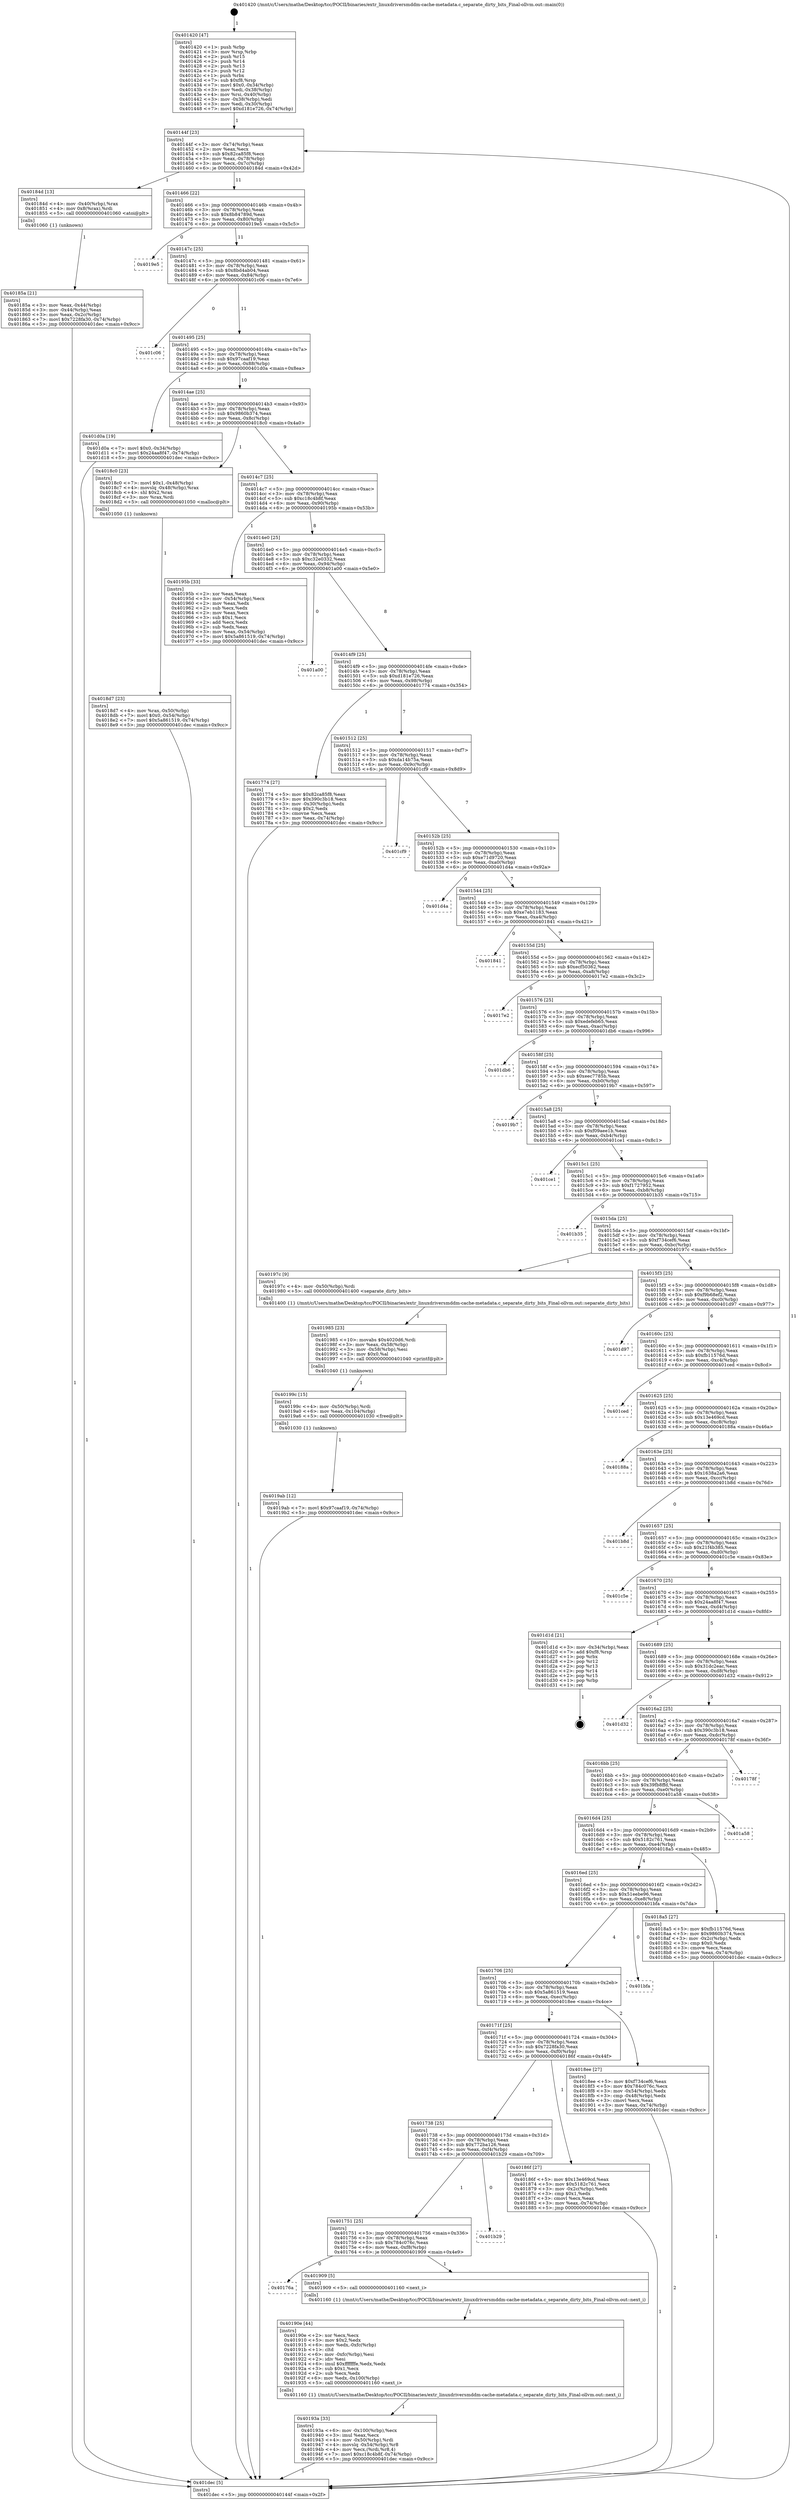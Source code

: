 digraph "0x401420" {
  label = "0x401420 (/mnt/c/Users/mathe/Desktop/tcc/POCII/binaries/extr_linuxdriversmddm-cache-metadata.c_separate_dirty_bits_Final-ollvm.out::main(0))"
  labelloc = "t"
  node[shape=record]

  Entry [label="",width=0.3,height=0.3,shape=circle,fillcolor=black,style=filled]
  "0x40144f" [label="{
     0x40144f [23]\l
     | [instrs]\l
     &nbsp;&nbsp;0x40144f \<+3\>: mov -0x74(%rbp),%eax\l
     &nbsp;&nbsp;0x401452 \<+2\>: mov %eax,%ecx\l
     &nbsp;&nbsp;0x401454 \<+6\>: sub $0x82ca85f8,%ecx\l
     &nbsp;&nbsp;0x40145a \<+3\>: mov %eax,-0x78(%rbp)\l
     &nbsp;&nbsp;0x40145d \<+3\>: mov %ecx,-0x7c(%rbp)\l
     &nbsp;&nbsp;0x401460 \<+6\>: je 000000000040184d \<main+0x42d\>\l
  }"]
  "0x40184d" [label="{
     0x40184d [13]\l
     | [instrs]\l
     &nbsp;&nbsp;0x40184d \<+4\>: mov -0x40(%rbp),%rax\l
     &nbsp;&nbsp;0x401851 \<+4\>: mov 0x8(%rax),%rdi\l
     &nbsp;&nbsp;0x401855 \<+5\>: call 0000000000401060 \<atoi@plt\>\l
     | [calls]\l
     &nbsp;&nbsp;0x401060 \{1\} (unknown)\l
  }"]
  "0x401466" [label="{
     0x401466 [22]\l
     | [instrs]\l
     &nbsp;&nbsp;0x401466 \<+5\>: jmp 000000000040146b \<main+0x4b\>\l
     &nbsp;&nbsp;0x40146b \<+3\>: mov -0x78(%rbp),%eax\l
     &nbsp;&nbsp;0x40146e \<+5\>: sub $0x8b84789d,%eax\l
     &nbsp;&nbsp;0x401473 \<+3\>: mov %eax,-0x80(%rbp)\l
     &nbsp;&nbsp;0x401476 \<+6\>: je 00000000004019e5 \<main+0x5c5\>\l
  }"]
  Exit [label="",width=0.3,height=0.3,shape=circle,fillcolor=black,style=filled,peripheries=2]
  "0x4019e5" [label="{
     0x4019e5\l
  }", style=dashed]
  "0x40147c" [label="{
     0x40147c [25]\l
     | [instrs]\l
     &nbsp;&nbsp;0x40147c \<+5\>: jmp 0000000000401481 \<main+0x61\>\l
     &nbsp;&nbsp;0x401481 \<+3\>: mov -0x78(%rbp),%eax\l
     &nbsp;&nbsp;0x401484 \<+5\>: sub $0x8bd4ab04,%eax\l
     &nbsp;&nbsp;0x401489 \<+6\>: mov %eax,-0x84(%rbp)\l
     &nbsp;&nbsp;0x40148f \<+6\>: je 0000000000401c06 \<main+0x7e6\>\l
  }"]
  "0x4019ab" [label="{
     0x4019ab [12]\l
     | [instrs]\l
     &nbsp;&nbsp;0x4019ab \<+7\>: movl $0x97caaf19,-0x74(%rbp)\l
     &nbsp;&nbsp;0x4019b2 \<+5\>: jmp 0000000000401dec \<main+0x9cc\>\l
  }"]
  "0x401c06" [label="{
     0x401c06\l
  }", style=dashed]
  "0x401495" [label="{
     0x401495 [25]\l
     | [instrs]\l
     &nbsp;&nbsp;0x401495 \<+5\>: jmp 000000000040149a \<main+0x7a\>\l
     &nbsp;&nbsp;0x40149a \<+3\>: mov -0x78(%rbp),%eax\l
     &nbsp;&nbsp;0x40149d \<+5\>: sub $0x97caaf19,%eax\l
     &nbsp;&nbsp;0x4014a2 \<+6\>: mov %eax,-0x88(%rbp)\l
     &nbsp;&nbsp;0x4014a8 \<+6\>: je 0000000000401d0a \<main+0x8ea\>\l
  }"]
  "0x40199c" [label="{
     0x40199c [15]\l
     | [instrs]\l
     &nbsp;&nbsp;0x40199c \<+4\>: mov -0x50(%rbp),%rdi\l
     &nbsp;&nbsp;0x4019a0 \<+6\>: mov %eax,-0x104(%rbp)\l
     &nbsp;&nbsp;0x4019a6 \<+5\>: call 0000000000401030 \<free@plt\>\l
     | [calls]\l
     &nbsp;&nbsp;0x401030 \{1\} (unknown)\l
  }"]
  "0x401d0a" [label="{
     0x401d0a [19]\l
     | [instrs]\l
     &nbsp;&nbsp;0x401d0a \<+7\>: movl $0x0,-0x34(%rbp)\l
     &nbsp;&nbsp;0x401d11 \<+7\>: movl $0x24aa8f47,-0x74(%rbp)\l
     &nbsp;&nbsp;0x401d18 \<+5\>: jmp 0000000000401dec \<main+0x9cc\>\l
  }"]
  "0x4014ae" [label="{
     0x4014ae [25]\l
     | [instrs]\l
     &nbsp;&nbsp;0x4014ae \<+5\>: jmp 00000000004014b3 \<main+0x93\>\l
     &nbsp;&nbsp;0x4014b3 \<+3\>: mov -0x78(%rbp),%eax\l
     &nbsp;&nbsp;0x4014b6 \<+5\>: sub $0x9860b374,%eax\l
     &nbsp;&nbsp;0x4014bb \<+6\>: mov %eax,-0x8c(%rbp)\l
     &nbsp;&nbsp;0x4014c1 \<+6\>: je 00000000004018c0 \<main+0x4a0\>\l
  }"]
  "0x401985" [label="{
     0x401985 [23]\l
     | [instrs]\l
     &nbsp;&nbsp;0x401985 \<+10\>: movabs $0x4020d6,%rdi\l
     &nbsp;&nbsp;0x40198f \<+3\>: mov %eax,-0x58(%rbp)\l
     &nbsp;&nbsp;0x401992 \<+3\>: mov -0x58(%rbp),%esi\l
     &nbsp;&nbsp;0x401995 \<+2\>: mov $0x0,%al\l
     &nbsp;&nbsp;0x401997 \<+5\>: call 0000000000401040 \<printf@plt\>\l
     | [calls]\l
     &nbsp;&nbsp;0x401040 \{1\} (unknown)\l
  }"]
  "0x4018c0" [label="{
     0x4018c0 [23]\l
     | [instrs]\l
     &nbsp;&nbsp;0x4018c0 \<+7\>: movl $0x1,-0x48(%rbp)\l
     &nbsp;&nbsp;0x4018c7 \<+4\>: movslq -0x48(%rbp),%rax\l
     &nbsp;&nbsp;0x4018cb \<+4\>: shl $0x2,%rax\l
     &nbsp;&nbsp;0x4018cf \<+3\>: mov %rax,%rdi\l
     &nbsp;&nbsp;0x4018d2 \<+5\>: call 0000000000401050 \<malloc@plt\>\l
     | [calls]\l
     &nbsp;&nbsp;0x401050 \{1\} (unknown)\l
  }"]
  "0x4014c7" [label="{
     0x4014c7 [25]\l
     | [instrs]\l
     &nbsp;&nbsp;0x4014c7 \<+5\>: jmp 00000000004014cc \<main+0xac\>\l
     &nbsp;&nbsp;0x4014cc \<+3\>: mov -0x78(%rbp),%eax\l
     &nbsp;&nbsp;0x4014cf \<+5\>: sub $0xc18c4b8f,%eax\l
     &nbsp;&nbsp;0x4014d4 \<+6\>: mov %eax,-0x90(%rbp)\l
     &nbsp;&nbsp;0x4014da \<+6\>: je 000000000040195b \<main+0x53b\>\l
  }"]
  "0x40193a" [label="{
     0x40193a [33]\l
     | [instrs]\l
     &nbsp;&nbsp;0x40193a \<+6\>: mov -0x100(%rbp),%ecx\l
     &nbsp;&nbsp;0x401940 \<+3\>: imul %eax,%ecx\l
     &nbsp;&nbsp;0x401943 \<+4\>: mov -0x50(%rbp),%rdi\l
     &nbsp;&nbsp;0x401947 \<+4\>: movslq -0x54(%rbp),%r8\l
     &nbsp;&nbsp;0x40194b \<+4\>: mov %ecx,(%rdi,%r8,4)\l
     &nbsp;&nbsp;0x40194f \<+7\>: movl $0xc18c4b8f,-0x74(%rbp)\l
     &nbsp;&nbsp;0x401956 \<+5\>: jmp 0000000000401dec \<main+0x9cc\>\l
  }"]
  "0x40195b" [label="{
     0x40195b [33]\l
     | [instrs]\l
     &nbsp;&nbsp;0x40195b \<+2\>: xor %eax,%eax\l
     &nbsp;&nbsp;0x40195d \<+3\>: mov -0x54(%rbp),%ecx\l
     &nbsp;&nbsp;0x401960 \<+2\>: mov %eax,%edx\l
     &nbsp;&nbsp;0x401962 \<+2\>: sub %ecx,%edx\l
     &nbsp;&nbsp;0x401964 \<+2\>: mov %eax,%ecx\l
     &nbsp;&nbsp;0x401966 \<+3\>: sub $0x1,%ecx\l
     &nbsp;&nbsp;0x401969 \<+2\>: add %ecx,%edx\l
     &nbsp;&nbsp;0x40196b \<+2\>: sub %edx,%eax\l
     &nbsp;&nbsp;0x40196d \<+3\>: mov %eax,-0x54(%rbp)\l
     &nbsp;&nbsp;0x401970 \<+7\>: movl $0x5a861519,-0x74(%rbp)\l
     &nbsp;&nbsp;0x401977 \<+5\>: jmp 0000000000401dec \<main+0x9cc\>\l
  }"]
  "0x4014e0" [label="{
     0x4014e0 [25]\l
     | [instrs]\l
     &nbsp;&nbsp;0x4014e0 \<+5\>: jmp 00000000004014e5 \<main+0xc5\>\l
     &nbsp;&nbsp;0x4014e5 \<+3\>: mov -0x78(%rbp),%eax\l
     &nbsp;&nbsp;0x4014e8 \<+5\>: sub $0xc32e0332,%eax\l
     &nbsp;&nbsp;0x4014ed \<+6\>: mov %eax,-0x94(%rbp)\l
     &nbsp;&nbsp;0x4014f3 \<+6\>: je 0000000000401a00 \<main+0x5e0\>\l
  }"]
  "0x40190e" [label="{
     0x40190e [44]\l
     | [instrs]\l
     &nbsp;&nbsp;0x40190e \<+2\>: xor %ecx,%ecx\l
     &nbsp;&nbsp;0x401910 \<+5\>: mov $0x2,%edx\l
     &nbsp;&nbsp;0x401915 \<+6\>: mov %edx,-0xfc(%rbp)\l
     &nbsp;&nbsp;0x40191b \<+1\>: cltd\l
     &nbsp;&nbsp;0x40191c \<+6\>: mov -0xfc(%rbp),%esi\l
     &nbsp;&nbsp;0x401922 \<+2\>: idiv %esi\l
     &nbsp;&nbsp;0x401924 \<+6\>: imul $0xfffffffe,%edx,%edx\l
     &nbsp;&nbsp;0x40192a \<+3\>: sub $0x1,%ecx\l
     &nbsp;&nbsp;0x40192d \<+2\>: sub %ecx,%edx\l
     &nbsp;&nbsp;0x40192f \<+6\>: mov %edx,-0x100(%rbp)\l
     &nbsp;&nbsp;0x401935 \<+5\>: call 0000000000401160 \<next_i\>\l
     | [calls]\l
     &nbsp;&nbsp;0x401160 \{1\} (/mnt/c/Users/mathe/Desktop/tcc/POCII/binaries/extr_linuxdriversmddm-cache-metadata.c_separate_dirty_bits_Final-ollvm.out::next_i)\l
  }"]
  "0x401a00" [label="{
     0x401a00\l
  }", style=dashed]
  "0x4014f9" [label="{
     0x4014f9 [25]\l
     | [instrs]\l
     &nbsp;&nbsp;0x4014f9 \<+5\>: jmp 00000000004014fe \<main+0xde\>\l
     &nbsp;&nbsp;0x4014fe \<+3\>: mov -0x78(%rbp),%eax\l
     &nbsp;&nbsp;0x401501 \<+5\>: sub $0xd181e726,%eax\l
     &nbsp;&nbsp;0x401506 \<+6\>: mov %eax,-0x98(%rbp)\l
     &nbsp;&nbsp;0x40150c \<+6\>: je 0000000000401774 \<main+0x354\>\l
  }"]
  "0x40176a" [label="{
     0x40176a\l
  }", style=dashed]
  "0x401774" [label="{
     0x401774 [27]\l
     | [instrs]\l
     &nbsp;&nbsp;0x401774 \<+5\>: mov $0x82ca85f8,%eax\l
     &nbsp;&nbsp;0x401779 \<+5\>: mov $0x390c3b18,%ecx\l
     &nbsp;&nbsp;0x40177e \<+3\>: mov -0x30(%rbp),%edx\l
     &nbsp;&nbsp;0x401781 \<+3\>: cmp $0x2,%edx\l
     &nbsp;&nbsp;0x401784 \<+3\>: cmovne %ecx,%eax\l
     &nbsp;&nbsp;0x401787 \<+3\>: mov %eax,-0x74(%rbp)\l
     &nbsp;&nbsp;0x40178a \<+5\>: jmp 0000000000401dec \<main+0x9cc\>\l
  }"]
  "0x401512" [label="{
     0x401512 [25]\l
     | [instrs]\l
     &nbsp;&nbsp;0x401512 \<+5\>: jmp 0000000000401517 \<main+0xf7\>\l
     &nbsp;&nbsp;0x401517 \<+3\>: mov -0x78(%rbp),%eax\l
     &nbsp;&nbsp;0x40151a \<+5\>: sub $0xda14b75a,%eax\l
     &nbsp;&nbsp;0x40151f \<+6\>: mov %eax,-0x9c(%rbp)\l
     &nbsp;&nbsp;0x401525 \<+6\>: je 0000000000401cf9 \<main+0x8d9\>\l
  }"]
  "0x401dec" [label="{
     0x401dec [5]\l
     | [instrs]\l
     &nbsp;&nbsp;0x401dec \<+5\>: jmp 000000000040144f \<main+0x2f\>\l
  }"]
  "0x401420" [label="{
     0x401420 [47]\l
     | [instrs]\l
     &nbsp;&nbsp;0x401420 \<+1\>: push %rbp\l
     &nbsp;&nbsp;0x401421 \<+3\>: mov %rsp,%rbp\l
     &nbsp;&nbsp;0x401424 \<+2\>: push %r15\l
     &nbsp;&nbsp;0x401426 \<+2\>: push %r14\l
     &nbsp;&nbsp;0x401428 \<+2\>: push %r13\l
     &nbsp;&nbsp;0x40142a \<+2\>: push %r12\l
     &nbsp;&nbsp;0x40142c \<+1\>: push %rbx\l
     &nbsp;&nbsp;0x40142d \<+7\>: sub $0xf8,%rsp\l
     &nbsp;&nbsp;0x401434 \<+7\>: movl $0x0,-0x34(%rbp)\l
     &nbsp;&nbsp;0x40143b \<+3\>: mov %edi,-0x38(%rbp)\l
     &nbsp;&nbsp;0x40143e \<+4\>: mov %rsi,-0x40(%rbp)\l
     &nbsp;&nbsp;0x401442 \<+3\>: mov -0x38(%rbp),%edi\l
     &nbsp;&nbsp;0x401445 \<+3\>: mov %edi,-0x30(%rbp)\l
     &nbsp;&nbsp;0x401448 \<+7\>: movl $0xd181e726,-0x74(%rbp)\l
  }"]
  "0x40185a" [label="{
     0x40185a [21]\l
     | [instrs]\l
     &nbsp;&nbsp;0x40185a \<+3\>: mov %eax,-0x44(%rbp)\l
     &nbsp;&nbsp;0x40185d \<+3\>: mov -0x44(%rbp),%eax\l
     &nbsp;&nbsp;0x401860 \<+3\>: mov %eax,-0x2c(%rbp)\l
     &nbsp;&nbsp;0x401863 \<+7\>: movl $0x7228fa30,-0x74(%rbp)\l
     &nbsp;&nbsp;0x40186a \<+5\>: jmp 0000000000401dec \<main+0x9cc\>\l
  }"]
  "0x401909" [label="{
     0x401909 [5]\l
     | [instrs]\l
     &nbsp;&nbsp;0x401909 \<+5\>: call 0000000000401160 \<next_i\>\l
     | [calls]\l
     &nbsp;&nbsp;0x401160 \{1\} (/mnt/c/Users/mathe/Desktop/tcc/POCII/binaries/extr_linuxdriversmddm-cache-metadata.c_separate_dirty_bits_Final-ollvm.out::next_i)\l
  }"]
  "0x401cf9" [label="{
     0x401cf9\l
  }", style=dashed]
  "0x40152b" [label="{
     0x40152b [25]\l
     | [instrs]\l
     &nbsp;&nbsp;0x40152b \<+5\>: jmp 0000000000401530 \<main+0x110\>\l
     &nbsp;&nbsp;0x401530 \<+3\>: mov -0x78(%rbp),%eax\l
     &nbsp;&nbsp;0x401533 \<+5\>: sub $0xe71d9720,%eax\l
     &nbsp;&nbsp;0x401538 \<+6\>: mov %eax,-0xa0(%rbp)\l
     &nbsp;&nbsp;0x40153e \<+6\>: je 0000000000401d4a \<main+0x92a\>\l
  }"]
  "0x401751" [label="{
     0x401751 [25]\l
     | [instrs]\l
     &nbsp;&nbsp;0x401751 \<+5\>: jmp 0000000000401756 \<main+0x336\>\l
     &nbsp;&nbsp;0x401756 \<+3\>: mov -0x78(%rbp),%eax\l
     &nbsp;&nbsp;0x401759 \<+5\>: sub $0x784c076c,%eax\l
     &nbsp;&nbsp;0x40175e \<+6\>: mov %eax,-0xf8(%rbp)\l
     &nbsp;&nbsp;0x401764 \<+6\>: je 0000000000401909 \<main+0x4e9\>\l
  }"]
  "0x401d4a" [label="{
     0x401d4a\l
  }", style=dashed]
  "0x401544" [label="{
     0x401544 [25]\l
     | [instrs]\l
     &nbsp;&nbsp;0x401544 \<+5\>: jmp 0000000000401549 \<main+0x129\>\l
     &nbsp;&nbsp;0x401549 \<+3\>: mov -0x78(%rbp),%eax\l
     &nbsp;&nbsp;0x40154c \<+5\>: sub $0xe7eb1183,%eax\l
     &nbsp;&nbsp;0x401551 \<+6\>: mov %eax,-0xa4(%rbp)\l
     &nbsp;&nbsp;0x401557 \<+6\>: je 0000000000401841 \<main+0x421\>\l
  }"]
  "0x401b29" [label="{
     0x401b29\l
  }", style=dashed]
  "0x401841" [label="{
     0x401841\l
  }", style=dashed]
  "0x40155d" [label="{
     0x40155d [25]\l
     | [instrs]\l
     &nbsp;&nbsp;0x40155d \<+5\>: jmp 0000000000401562 \<main+0x142\>\l
     &nbsp;&nbsp;0x401562 \<+3\>: mov -0x78(%rbp),%eax\l
     &nbsp;&nbsp;0x401565 \<+5\>: sub $0xecf50362,%eax\l
     &nbsp;&nbsp;0x40156a \<+6\>: mov %eax,-0xa8(%rbp)\l
     &nbsp;&nbsp;0x401570 \<+6\>: je 00000000004017e2 \<main+0x3c2\>\l
  }"]
  "0x4018d7" [label="{
     0x4018d7 [23]\l
     | [instrs]\l
     &nbsp;&nbsp;0x4018d7 \<+4\>: mov %rax,-0x50(%rbp)\l
     &nbsp;&nbsp;0x4018db \<+7\>: movl $0x0,-0x54(%rbp)\l
     &nbsp;&nbsp;0x4018e2 \<+7\>: movl $0x5a861519,-0x74(%rbp)\l
     &nbsp;&nbsp;0x4018e9 \<+5\>: jmp 0000000000401dec \<main+0x9cc\>\l
  }"]
  "0x4017e2" [label="{
     0x4017e2\l
  }", style=dashed]
  "0x401576" [label="{
     0x401576 [25]\l
     | [instrs]\l
     &nbsp;&nbsp;0x401576 \<+5\>: jmp 000000000040157b \<main+0x15b\>\l
     &nbsp;&nbsp;0x40157b \<+3\>: mov -0x78(%rbp),%eax\l
     &nbsp;&nbsp;0x40157e \<+5\>: sub $0xedefeb65,%eax\l
     &nbsp;&nbsp;0x401583 \<+6\>: mov %eax,-0xac(%rbp)\l
     &nbsp;&nbsp;0x401589 \<+6\>: je 0000000000401db6 \<main+0x996\>\l
  }"]
  "0x401738" [label="{
     0x401738 [25]\l
     | [instrs]\l
     &nbsp;&nbsp;0x401738 \<+5\>: jmp 000000000040173d \<main+0x31d\>\l
     &nbsp;&nbsp;0x40173d \<+3\>: mov -0x78(%rbp),%eax\l
     &nbsp;&nbsp;0x401740 \<+5\>: sub $0x772ba126,%eax\l
     &nbsp;&nbsp;0x401745 \<+6\>: mov %eax,-0xf4(%rbp)\l
     &nbsp;&nbsp;0x40174b \<+6\>: je 0000000000401b29 \<main+0x709\>\l
  }"]
  "0x401db6" [label="{
     0x401db6\l
  }", style=dashed]
  "0x40158f" [label="{
     0x40158f [25]\l
     | [instrs]\l
     &nbsp;&nbsp;0x40158f \<+5\>: jmp 0000000000401594 \<main+0x174\>\l
     &nbsp;&nbsp;0x401594 \<+3\>: mov -0x78(%rbp),%eax\l
     &nbsp;&nbsp;0x401597 \<+5\>: sub $0xeec7785b,%eax\l
     &nbsp;&nbsp;0x40159c \<+6\>: mov %eax,-0xb0(%rbp)\l
     &nbsp;&nbsp;0x4015a2 \<+6\>: je 00000000004019b7 \<main+0x597\>\l
  }"]
  "0x40186f" [label="{
     0x40186f [27]\l
     | [instrs]\l
     &nbsp;&nbsp;0x40186f \<+5\>: mov $0x13e469cd,%eax\l
     &nbsp;&nbsp;0x401874 \<+5\>: mov $0x5182c761,%ecx\l
     &nbsp;&nbsp;0x401879 \<+3\>: mov -0x2c(%rbp),%edx\l
     &nbsp;&nbsp;0x40187c \<+3\>: cmp $0x1,%edx\l
     &nbsp;&nbsp;0x40187f \<+3\>: cmovl %ecx,%eax\l
     &nbsp;&nbsp;0x401882 \<+3\>: mov %eax,-0x74(%rbp)\l
     &nbsp;&nbsp;0x401885 \<+5\>: jmp 0000000000401dec \<main+0x9cc\>\l
  }"]
  "0x4019b7" [label="{
     0x4019b7\l
  }", style=dashed]
  "0x4015a8" [label="{
     0x4015a8 [25]\l
     | [instrs]\l
     &nbsp;&nbsp;0x4015a8 \<+5\>: jmp 00000000004015ad \<main+0x18d\>\l
     &nbsp;&nbsp;0x4015ad \<+3\>: mov -0x78(%rbp),%eax\l
     &nbsp;&nbsp;0x4015b0 \<+5\>: sub $0xf09aee1b,%eax\l
     &nbsp;&nbsp;0x4015b5 \<+6\>: mov %eax,-0xb4(%rbp)\l
     &nbsp;&nbsp;0x4015bb \<+6\>: je 0000000000401ce1 \<main+0x8c1\>\l
  }"]
  "0x40171f" [label="{
     0x40171f [25]\l
     | [instrs]\l
     &nbsp;&nbsp;0x40171f \<+5\>: jmp 0000000000401724 \<main+0x304\>\l
     &nbsp;&nbsp;0x401724 \<+3\>: mov -0x78(%rbp),%eax\l
     &nbsp;&nbsp;0x401727 \<+5\>: sub $0x7228fa30,%eax\l
     &nbsp;&nbsp;0x40172c \<+6\>: mov %eax,-0xf0(%rbp)\l
     &nbsp;&nbsp;0x401732 \<+6\>: je 000000000040186f \<main+0x44f\>\l
  }"]
  "0x401ce1" [label="{
     0x401ce1\l
  }", style=dashed]
  "0x4015c1" [label="{
     0x4015c1 [25]\l
     | [instrs]\l
     &nbsp;&nbsp;0x4015c1 \<+5\>: jmp 00000000004015c6 \<main+0x1a6\>\l
     &nbsp;&nbsp;0x4015c6 \<+3\>: mov -0x78(%rbp),%eax\l
     &nbsp;&nbsp;0x4015c9 \<+5\>: sub $0xf1727952,%eax\l
     &nbsp;&nbsp;0x4015ce \<+6\>: mov %eax,-0xb8(%rbp)\l
     &nbsp;&nbsp;0x4015d4 \<+6\>: je 0000000000401b35 \<main+0x715\>\l
  }"]
  "0x4018ee" [label="{
     0x4018ee [27]\l
     | [instrs]\l
     &nbsp;&nbsp;0x4018ee \<+5\>: mov $0xf734cef6,%eax\l
     &nbsp;&nbsp;0x4018f3 \<+5\>: mov $0x784c076c,%ecx\l
     &nbsp;&nbsp;0x4018f8 \<+3\>: mov -0x54(%rbp),%edx\l
     &nbsp;&nbsp;0x4018fb \<+3\>: cmp -0x48(%rbp),%edx\l
     &nbsp;&nbsp;0x4018fe \<+3\>: cmovl %ecx,%eax\l
     &nbsp;&nbsp;0x401901 \<+3\>: mov %eax,-0x74(%rbp)\l
     &nbsp;&nbsp;0x401904 \<+5\>: jmp 0000000000401dec \<main+0x9cc\>\l
  }"]
  "0x401b35" [label="{
     0x401b35\l
  }", style=dashed]
  "0x4015da" [label="{
     0x4015da [25]\l
     | [instrs]\l
     &nbsp;&nbsp;0x4015da \<+5\>: jmp 00000000004015df \<main+0x1bf\>\l
     &nbsp;&nbsp;0x4015df \<+3\>: mov -0x78(%rbp),%eax\l
     &nbsp;&nbsp;0x4015e2 \<+5\>: sub $0xf734cef6,%eax\l
     &nbsp;&nbsp;0x4015e7 \<+6\>: mov %eax,-0xbc(%rbp)\l
     &nbsp;&nbsp;0x4015ed \<+6\>: je 000000000040197c \<main+0x55c\>\l
  }"]
  "0x401706" [label="{
     0x401706 [25]\l
     | [instrs]\l
     &nbsp;&nbsp;0x401706 \<+5\>: jmp 000000000040170b \<main+0x2eb\>\l
     &nbsp;&nbsp;0x40170b \<+3\>: mov -0x78(%rbp),%eax\l
     &nbsp;&nbsp;0x40170e \<+5\>: sub $0x5a861519,%eax\l
     &nbsp;&nbsp;0x401713 \<+6\>: mov %eax,-0xec(%rbp)\l
     &nbsp;&nbsp;0x401719 \<+6\>: je 00000000004018ee \<main+0x4ce\>\l
  }"]
  "0x40197c" [label="{
     0x40197c [9]\l
     | [instrs]\l
     &nbsp;&nbsp;0x40197c \<+4\>: mov -0x50(%rbp),%rdi\l
     &nbsp;&nbsp;0x401980 \<+5\>: call 0000000000401400 \<separate_dirty_bits\>\l
     | [calls]\l
     &nbsp;&nbsp;0x401400 \{1\} (/mnt/c/Users/mathe/Desktop/tcc/POCII/binaries/extr_linuxdriversmddm-cache-metadata.c_separate_dirty_bits_Final-ollvm.out::separate_dirty_bits)\l
  }"]
  "0x4015f3" [label="{
     0x4015f3 [25]\l
     | [instrs]\l
     &nbsp;&nbsp;0x4015f3 \<+5\>: jmp 00000000004015f8 \<main+0x1d8\>\l
     &nbsp;&nbsp;0x4015f8 \<+3\>: mov -0x78(%rbp),%eax\l
     &nbsp;&nbsp;0x4015fb \<+5\>: sub $0xf9b68ef2,%eax\l
     &nbsp;&nbsp;0x401600 \<+6\>: mov %eax,-0xc0(%rbp)\l
     &nbsp;&nbsp;0x401606 \<+6\>: je 0000000000401d97 \<main+0x977\>\l
  }"]
  "0x401bfa" [label="{
     0x401bfa\l
  }", style=dashed]
  "0x401d97" [label="{
     0x401d97\l
  }", style=dashed]
  "0x40160c" [label="{
     0x40160c [25]\l
     | [instrs]\l
     &nbsp;&nbsp;0x40160c \<+5\>: jmp 0000000000401611 \<main+0x1f1\>\l
     &nbsp;&nbsp;0x401611 \<+3\>: mov -0x78(%rbp),%eax\l
     &nbsp;&nbsp;0x401614 \<+5\>: sub $0xfb11576d,%eax\l
     &nbsp;&nbsp;0x401619 \<+6\>: mov %eax,-0xc4(%rbp)\l
     &nbsp;&nbsp;0x40161f \<+6\>: je 0000000000401ced \<main+0x8cd\>\l
  }"]
  "0x4016ed" [label="{
     0x4016ed [25]\l
     | [instrs]\l
     &nbsp;&nbsp;0x4016ed \<+5\>: jmp 00000000004016f2 \<main+0x2d2\>\l
     &nbsp;&nbsp;0x4016f2 \<+3\>: mov -0x78(%rbp),%eax\l
     &nbsp;&nbsp;0x4016f5 \<+5\>: sub $0x51eebe96,%eax\l
     &nbsp;&nbsp;0x4016fa \<+6\>: mov %eax,-0xe8(%rbp)\l
     &nbsp;&nbsp;0x401700 \<+6\>: je 0000000000401bfa \<main+0x7da\>\l
  }"]
  "0x401ced" [label="{
     0x401ced\l
  }", style=dashed]
  "0x401625" [label="{
     0x401625 [25]\l
     | [instrs]\l
     &nbsp;&nbsp;0x401625 \<+5\>: jmp 000000000040162a \<main+0x20a\>\l
     &nbsp;&nbsp;0x40162a \<+3\>: mov -0x78(%rbp),%eax\l
     &nbsp;&nbsp;0x40162d \<+5\>: sub $0x13e469cd,%eax\l
     &nbsp;&nbsp;0x401632 \<+6\>: mov %eax,-0xc8(%rbp)\l
     &nbsp;&nbsp;0x401638 \<+6\>: je 000000000040188a \<main+0x46a\>\l
  }"]
  "0x4018a5" [label="{
     0x4018a5 [27]\l
     | [instrs]\l
     &nbsp;&nbsp;0x4018a5 \<+5\>: mov $0xfb11576d,%eax\l
     &nbsp;&nbsp;0x4018aa \<+5\>: mov $0x9860b374,%ecx\l
     &nbsp;&nbsp;0x4018af \<+3\>: mov -0x2c(%rbp),%edx\l
     &nbsp;&nbsp;0x4018b2 \<+3\>: cmp $0x0,%edx\l
     &nbsp;&nbsp;0x4018b5 \<+3\>: cmove %ecx,%eax\l
     &nbsp;&nbsp;0x4018b8 \<+3\>: mov %eax,-0x74(%rbp)\l
     &nbsp;&nbsp;0x4018bb \<+5\>: jmp 0000000000401dec \<main+0x9cc\>\l
  }"]
  "0x40188a" [label="{
     0x40188a\l
  }", style=dashed]
  "0x40163e" [label="{
     0x40163e [25]\l
     | [instrs]\l
     &nbsp;&nbsp;0x40163e \<+5\>: jmp 0000000000401643 \<main+0x223\>\l
     &nbsp;&nbsp;0x401643 \<+3\>: mov -0x78(%rbp),%eax\l
     &nbsp;&nbsp;0x401646 \<+5\>: sub $0x1638a2a6,%eax\l
     &nbsp;&nbsp;0x40164b \<+6\>: mov %eax,-0xcc(%rbp)\l
     &nbsp;&nbsp;0x401651 \<+6\>: je 0000000000401b8d \<main+0x76d\>\l
  }"]
  "0x4016d4" [label="{
     0x4016d4 [25]\l
     | [instrs]\l
     &nbsp;&nbsp;0x4016d4 \<+5\>: jmp 00000000004016d9 \<main+0x2b9\>\l
     &nbsp;&nbsp;0x4016d9 \<+3\>: mov -0x78(%rbp),%eax\l
     &nbsp;&nbsp;0x4016dc \<+5\>: sub $0x5182c761,%eax\l
     &nbsp;&nbsp;0x4016e1 \<+6\>: mov %eax,-0xe4(%rbp)\l
     &nbsp;&nbsp;0x4016e7 \<+6\>: je 00000000004018a5 \<main+0x485\>\l
  }"]
  "0x401b8d" [label="{
     0x401b8d\l
  }", style=dashed]
  "0x401657" [label="{
     0x401657 [25]\l
     | [instrs]\l
     &nbsp;&nbsp;0x401657 \<+5\>: jmp 000000000040165c \<main+0x23c\>\l
     &nbsp;&nbsp;0x40165c \<+3\>: mov -0x78(%rbp),%eax\l
     &nbsp;&nbsp;0x40165f \<+5\>: sub $0x21f4b385,%eax\l
     &nbsp;&nbsp;0x401664 \<+6\>: mov %eax,-0xd0(%rbp)\l
     &nbsp;&nbsp;0x40166a \<+6\>: je 0000000000401c5e \<main+0x83e\>\l
  }"]
  "0x401a58" [label="{
     0x401a58\l
  }", style=dashed]
  "0x401c5e" [label="{
     0x401c5e\l
  }", style=dashed]
  "0x401670" [label="{
     0x401670 [25]\l
     | [instrs]\l
     &nbsp;&nbsp;0x401670 \<+5\>: jmp 0000000000401675 \<main+0x255\>\l
     &nbsp;&nbsp;0x401675 \<+3\>: mov -0x78(%rbp),%eax\l
     &nbsp;&nbsp;0x401678 \<+5\>: sub $0x24aa8f47,%eax\l
     &nbsp;&nbsp;0x40167d \<+6\>: mov %eax,-0xd4(%rbp)\l
     &nbsp;&nbsp;0x401683 \<+6\>: je 0000000000401d1d \<main+0x8fd\>\l
  }"]
  "0x4016bb" [label="{
     0x4016bb [25]\l
     | [instrs]\l
     &nbsp;&nbsp;0x4016bb \<+5\>: jmp 00000000004016c0 \<main+0x2a0\>\l
     &nbsp;&nbsp;0x4016c0 \<+3\>: mov -0x78(%rbp),%eax\l
     &nbsp;&nbsp;0x4016c3 \<+5\>: sub $0x39fb8ffd,%eax\l
     &nbsp;&nbsp;0x4016c8 \<+6\>: mov %eax,-0xe0(%rbp)\l
     &nbsp;&nbsp;0x4016ce \<+6\>: je 0000000000401a58 \<main+0x638\>\l
  }"]
  "0x401d1d" [label="{
     0x401d1d [21]\l
     | [instrs]\l
     &nbsp;&nbsp;0x401d1d \<+3\>: mov -0x34(%rbp),%eax\l
     &nbsp;&nbsp;0x401d20 \<+7\>: add $0xf8,%rsp\l
     &nbsp;&nbsp;0x401d27 \<+1\>: pop %rbx\l
     &nbsp;&nbsp;0x401d28 \<+2\>: pop %r12\l
     &nbsp;&nbsp;0x401d2a \<+2\>: pop %r13\l
     &nbsp;&nbsp;0x401d2c \<+2\>: pop %r14\l
     &nbsp;&nbsp;0x401d2e \<+2\>: pop %r15\l
     &nbsp;&nbsp;0x401d30 \<+1\>: pop %rbp\l
     &nbsp;&nbsp;0x401d31 \<+1\>: ret\l
  }"]
  "0x401689" [label="{
     0x401689 [25]\l
     | [instrs]\l
     &nbsp;&nbsp;0x401689 \<+5\>: jmp 000000000040168e \<main+0x26e\>\l
     &nbsp;&nbsp;0x40168e \<+3\>: mov -0x78(%rbp),%eax\l
     &nbsp;&nbsp;0x401691 \<+5\>: sub $0x31dc2eac,%eax\l
     &nbsp;&nbsp;0x401696 \<+6\>: mov %eax,-0xd8(%rbp)\l
     &nbsp;&nbsp;0x40169c \<+6\>: je 0000000000401d32 \<main+0x912\>\l
  }"]
  "0x40178f" [label="{
     0x40178f\l
  }", style=dashed]
  "0x401d32" [label="{
     0x401d32\l
  }", style=dashed]
  "0x4016a2" [label="{
     0x4016a2 [25]\l
     | [instrs]\l
     &nbsp;&nbsp;0x4016a2 \<+5\>: jmp 00000000004016a7 \<main+0x287\>\l
     &nbsp;&nbsp;0x4016a7 \<+3\>: mov -0x78(%rbp),%eax\l
     &nbsp;&nbsp;0x4016aa \<+5\>: sub $0x390c3b18,%eax\l
     &nbsp;&nbsp;0x4016af \<+6\>: mov %eax,-0xdc(%rbp)\l
     &nbsp;&nbsp;0x4016b5 \<+6\>: je 000000000040178f \<main+0x36f\>\l
  }"]
  Entry -> "0x401420" [label=" 1"]
  "0x40144f" -> "0x40184d" [label=" 1"]
  "0x40144f" -> "0x401466" [label=" 11"]
  "0x401d1d" -> Exit [label=" 1"]
  "0x401466" -> "0x4019e5" [label=" 0"]
  "0x401466" -> "0x40147c" [label=" 11"]
  "0x401d0a" -> "0x401dec" [label=" 1"]
  "0x40147c" -> "0x401c06" [label=" 0"]
  "0x40147c" -> "0x401495" [label=" 11"]
  "0x4019ab" -> "0x401dec" [label=" 1"]
  "0x401495" -> "0x401d0a" [label=" 1"]
  "0x401495" -> "0x4014ae" [label=" 10"]
  "0x40199c" -> "0x4019ab" [label=" 1"]
  "0x4014ae" -> "0x4018c0" [label=" 1"]
  "0x4014ae" -> "0x4014c7" [label=" 9"]
  "0x401985" -> "0x40199c" [label=" 1"]
  "0x4014c7" -> "0x40195b" [label=" 1"]
  "0x4014c7" -> "0x4014e0" [label=" 8"]
  "0x40197c" -> "0x401985" [label=" 1"]
  "0x4014e0" -> "0x401a00" [label=" 0"]
  "0x4014e0" -> "0x4014f9" [label=" 8"]
  "0x40195b" -> "0x401dec" [label=" 1"]
  "0x4014f9" -> "0x401774" [label=" 1"]
  "0x4014f9" -> "0x401512" [label=" 7"]
  "0x401774" -> "0x401dec" [label=" 1"]
  "0x401420" -> "0x40144f" [label=" 1"]
  "0x401dec" -> "0x40144f" [label=" 11"]
  "0x40184d" -> "0x40185a" [label=" 1"]
  "0x40185a" -> "0x401dec" [label=" 1"]
  "0x40193a" -> "0x401dec" [label=" 1"]
  "0x401512" -> "0x401cf9" [label=" 0"]
  "0x401512" -> "0x40152b" [label=" 7"]
  "0x40190e" -> "0x40193a" [label=" 1"]
  "0x40152b" -> "0x401d4a" [label=" 0"]
  "0x40152b" -> "0x401544" [label=" 7"]
  "0x401751" -> "0x40176a" [label=" 0"]
  "0x401544" -> "0x401841" [label=" 0"]
  "0x401544" -> "0x40155d" [label=" 7"]
  "0x401751" -> "0x401909" [label=" 1"]
  "0x40155d" -> "0x4017e2" [label=" 0"]
  "0x40155d" -> "0x401576" [label=" 7"]
  "0x401738" -> "0x401751" [label=" 1"]
  "0x401576" -> "0x401db6" [label=" 0"]
  "0x401576" -> "0x40158f" [label=" 7"]
  "0x401738" -> "0x401b29" [label=" 0"]
  "0x40158f" -> "0x4019b7" [label=" 0"]
  "0x40158f" -> "0x4015a8" [label=" 7"]
  "0x401909" -> "0x40190e" [label=" 1"]
  "0x4015a8" -> "0x401ce1" [label=" 0"]
  "0x4015a8" -> "0x4015c1" [label=" 7"]
  "0x4018d7" -> "0x401dec" [label=" 1"]
  "0x4015c1" -> "0x401b35" [label=" 0"]
  "0x4015c1" -> "0x4015da" [label=" 7"]
  "0x4018c0" -> "0x4018d7" [label=" 1"]
  "0x4015da" -> "0x40197c" [label=" 1"]
  "0x4015da" -> "0x4015f3" [label=" 6"]
  "0x40186f" -> "0x401dec" [label=" 1"]
  "0x4015f3" -> "0x401d97" [label=" 0"]
  "0x4015f3" -> "0x40160c" [label=" 6"]
  "0x40171f" -> "0x401738" [label=" 1"]
  "0x40160c" -> "0x401ced" [label=" 0"]
  "0x40160c" -> "0x401625" [label=" 6"]
  "0x4018ee" -> "0x401dec" [label=" 2"]
  "0x401625" -> "0x40188a" [label=" 0"]
  "0x401625" -> "0x40163e" [label=" 6"]
  "0x401706" -> "0x40171f" [label=" 2"]
  "0x40163e" -> "0x401b8d" [label=" 0"]
  "0x40163e" -> "0x401657" [label=" 6"]
  "0x4018a5" -> "0x401dec" [label=" 1"]
  "0x401657" -> "0x401c5e" [label=" 0"]
  "0x401657" -> "0x401670" [label=" 6"]
  "0x4016ed" -> "0x401706" [label=" 4"]
  "0x401670" -> "0x401d1d" [label=" 1"]
  "0x401670" -> "0x401689" [label=" 5"]
  "0x40171f" -> "0x40186f" [label=" 1"]
  "0x401689" -> "0x401d32" [label=" 0"]
  "0x401689" -> "0x4016a2" [label=" 5"]
  "0x4016d4" -> "0x4016ed" [label=" 4"]
  "0x4016a2" -> "0x40178f" [label=" 0"]
  "0x4016a2" -> "0x4016bb" [label=" 5"]
  "0x4016ed" -> "0x401bfa" [label=" 0"]
  "0x4016bb" -> "0x401a58" [label=" 0"]
  "0x4016bb" -> "0x4016d4" [label=" 5"]
  "0x401706" -> "0x4018ee" [label=" 2"]
  "0x4016d4" -> "0x4018a5" [label=" 1"]
}
